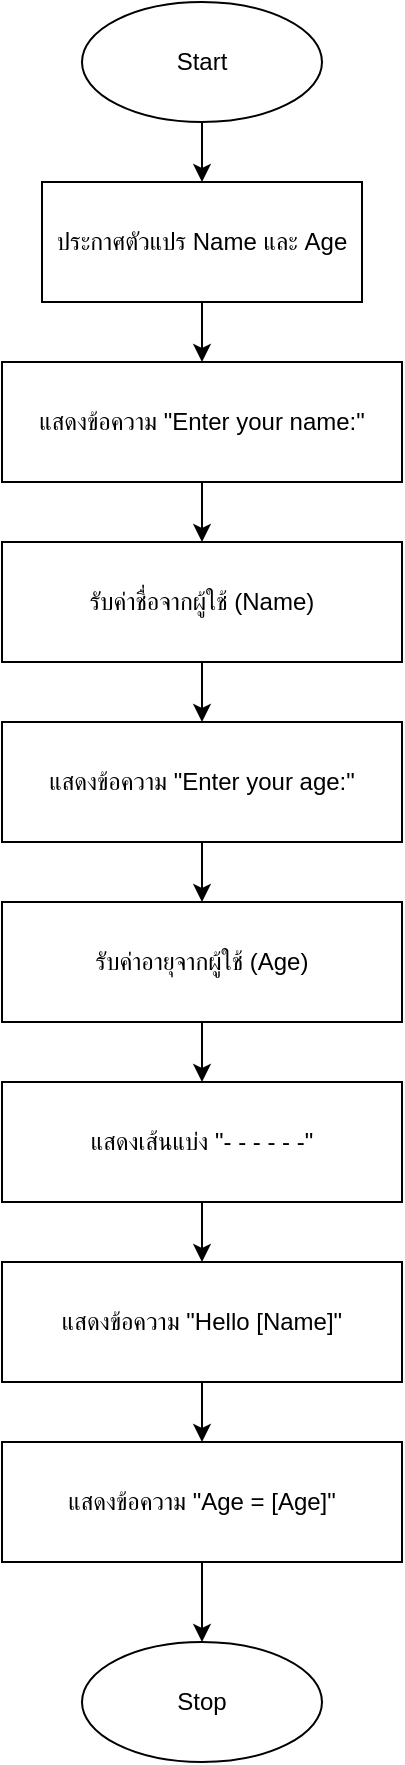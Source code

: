 <?xml version="1.0" encoding="UTF-8"?>
<mxfile version="28.2.5">
  <diagram name="Page-1" id="GirV1gXFFNaaFIZJWYGr">
    <mxGraphModel dx="2159" dy="1209" grid="1" gridSize="10" guides="1" tooltips="1" connect="1" arrows="1" fold="1" page="1" pageScale="1" pageWidth="850" pageHeight="1100" math="0" shadow="0">
      <root>
        <mxCell id="0" />
        <mxCell id="1" parent="0" />
        <mxCell id="2" value="Start" style="ellipse;whiteSpace=wrap;html=1;" parent="1" vertex="1">
          <mxGeometry x="300" y="40" width="120" height="60" as="geometry" />
        </mxCell>
        <mxCell id="3" value="ประกาศตัวแปร Name และ Age" style="rounded=0;whiteSpace=wrap;html=1;" parent="1" vertex="1">
          <mxGeometry x="280" y="130" width="160" height="60" as="geometry" />
        </mxCell>
        <mxCell id="4" value="แสดงข้อความ &quot;Enter your name:&quot;" style="parallelogram;whiteSpace=wrap;html=1;" parent="1" vertex="1">
          <mxGeometry x="260" y="220" width="200" height="60" as="geometry" />
        </mxCell>
        <mxCell id="5" value="รับค่าชื่อจากผู้ใช้ (Name)" style="parallelogram;whiteSpace=wrap;html=1;" parent="1" vertex="1">
          <mxGeometry x="260" y="310" width="200" height="60" as="geometry" />
        </mxCell>
        <mxCell id="6" value="แสดงข้อความ &quot;Enter your age:&quot;" style="parallelogram;whiteSpace=wrap;html=1;" parent="1" vertex="1">
          <mxGeometry x="260" y="400" width="200" height="60" as="geometry" />
        </mxCell>
        <mxCell id="7" value="รับค่าอายุจากผู้ใช้ (Age)" style="parallelogram;whiteSpace=wrap;html=1;" parent="1" vertex="1">
          <mxGeometry x="260" y="490" width="200" height="60" as="geometry" />
        </mxCell>
        <mxCell id="8" value="แสดงเส้นแบ่ง &quot;- - - - - -&quot;" style="parallelogram;whiteSpace=wrap;html=1;" parent="1" vertex="1">
          <mxGeometry x="260" y="580" width="200" height="60" as="geometry" />
        </mxCell>
        <mxCell id="9" value="แสดงข้อความ &quot;Hello [Name]&quot;" style="parallelogram;whiteSpace=wrap;html=1;" parent="1" vertex="1">
          <mxGeometry x="260" y="670" width="200" height="60" as="geometry" />
        </mxCell>
        <mxCell id="10" value="แสดงข้อความ &quot;Age = [Age]&quot;" style="parallelogram;whiteSpace=wrap;html=1;" parent="1" vertex="1">
          <mxGeometry x="260" y="760" width="200" height="60" as="geometry" />
        </mxCell>
        <mxCell id="11" value="Stop" style="ellipse;whiteSpace=wrap;html=1;" parent="1" vertex="1">
          <mxGeometry x="300" y="860" width="120" height="60" as="geometry" />
        </mxCell>
        <mxCell id="12" style="endArrow=classic;html=1;" parent="1" source="2" target="3" edge="1">
          <mxGeometry relative="1" as="geometry" />
        </mxCell>
        <mxCell id="13" style="endArrow=classic;html=1;" parent="1" source="3" target="4" edge="1">
          <mxGeometry relative="1" as="geometry" />
        </mxCell>
        <mxCell id="14" style="endArrow=classic;html=1;" parent="1" source="4" target="5" edge="1">
          <mxGeometry relative="1" as="geometry" />
        </mxCell>
        <mxCell id="15" style="endArrow=classic;html=1;" parent="1" source="5" target="6" edge="1">
          <mxGeometry relative="1" as="geometry" />
        </mxCell>
        <mxCell id="16" style="endArrow=classic;html=1;" parent="1" source="6" target="7" edge="1">
          <mxGeometry relative="1" as="geometry" />
        </mxCell>
        <mxCell id="17" style="endArrow=classic;html=1;" parent="1" source="7" target="8" edge="1">
          <mxGeometry relative="1" as="geometry" />
        </mxCell>
        <mxCell id="18" style="endArrow=classic;html=1;" parent="1" source="8" target="9" edge="1">
          <mxGeometry relative="1" as="geometry" />
        </mxCell>
        <mxCell id="19" style="endArrow=classic;html=1;" parent="1" source="9" target="10" edge="1">
          <mxGeometry relative="1" as="geometry" />
        </mxCell>
        <mxCell id="20" style="endArrow=classic;html=1;" parent="1" source="10" target="11" edge="1">
          <mxGeometry relative="1" as="geometry" />
        </mxCell>
      </root>
    </mxGraphModel>
  </diagram>
</mxfile>
